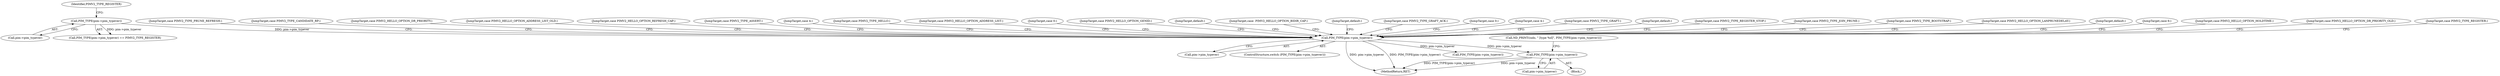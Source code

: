 digraph "0_tcpdump_6fca58f5f9c96749a575f52e20598ad43f5bdf30@pointer" {
"1001536" [label="(Call,PIM_TYPE(pim->pim_typever))"];
"1000257" [label="(Call,PIM_TYPE(pim->pim_typever))"];
"1000201" [label="(Call,PIM_TYPE(pim->pim_typever))"];
"1001446" [label="(JumpTarget,case PIMV2_TYPE_PRUNE_REFRESH:)"];
"1000258" [label="(Call,pim->pim_typever)"];
"1001317" [label="(JumpTarget,case PIMV2_TYPE_CANDIDATE_RP:)"];
"1000375" [label="(JumpTarget,case PIMV2_HELLO_OPTION_DR_PRIORITY:)"];
"1000458" [label="(JumpTarget,case PIMV2_HELLO_OPTION_ADDRESS_LIST_OLD:)"];
"1000412" [label="(JumpTarget,case PIMV2_HELLO_OPTION_REFRESH_CAP:)"];
"1001208" [label="(JumpTarget,case PIMV2_TYPE_ASSERT:)"];
"1000385" [label="(JumpTarget,case 4:)"];
"1001536" [label="(Call,PIM_TYPE(pim->pim_typever))"];
"1000262" [label="(JumpTarget,case PIMV2_TYPE_HELLO:)"];
"1000459" [label="(JumpTarget,case PIMV2_HELLO_OPTION_ADDRESS_LIST:)"];
"1000205" [label="(Identifier,PIMV2_TYPE_REGISTER)"];
"1000200" [label="(Call,PIM_TYPE(pim->pim_typever) == PIMV2_TYPE_REGISTER)"];
"1000379" [label="(JumpTarget,case 0:)"];
"1000403" [label="(JumpTarget,case PIMV2_HELLO_OPTION_GENID:)"];
"1000599" [label="(JumpTarget,default:)"];
"1000456" [label="(JumpTarget,case  PIMV2_HELLO_OPTION_BIDIR_CAP:)"];
"1000257" [label="(Call,PIM_TYPE(pim->pim_typever))"];
"1000503" [label="(JumpTarget,default:)"];
"1000681" [label="(JumpTarget,case PIMV2_TYPE_GRAFT_ACK:)"];
"1000567" [label="(JumpTarget,case 0:)"];
"1000202" [label="(Call,pim->pim_typever)"];
"1000587" [label="(JumpTarget,case 4:)"];
"1000680" [label="(JumpTarget,case PIMV2_TYPE_GRAFT:)"];
"1001534" [label="(Block,)"];
"1001530" [label="(JumpTarget,default:)"];
"1000609" [label="(JumpTarget,case PIMV2_TYPE_REGISTER_STOP:)"];
"1001531" [label="(Call,ND_PRINT((ndo, \" [type %d]\", PIM_TYPE(pim->pim_typever))))"];
"1000679" [label="(JumpTarget,case PIMV2_TYPE_JOIN_PRUNE:)"];
"1000256" [label="(ControlStructure,switch (PIM_TYPE(pim->pim_typever)))"];
"1000956" [label="(JumpTarget,case PIMV2_TYPE_BOOTSTRAP:)"];
"1000325" [label="(JumpTarget,case PIMV2_HELLO_OPTION_LANPRUNEDELAY:)"];
"1000394" [label="(JumpTarget,default:)"];
"1000593" [label="(JumpTarget,case 6:)"];
"1001547" [label="(MethodReturn,RET)"];
"1000319" [label="(JumpTarget,case PIMV2_HELLO_OPTION_HOLDTIME:)"];
"1000201" [label="(Call,PIM_TYPE(pim->pim_typever))"];
"1000697" [label="(Call,PIM_TYPE(pim->pim_typever))"];
"1000374" [label="(JumpTarget,case PIMV2_HELLO_OPTION_DR_PRIORITY_OLD:)"];
"1001537" [label="(Call,pim->pim_typever)"];
"1000531" [label="(JumpTarget,case PIMV2_TYPE_REGISTER:)"];
"1001536" -> "1001534"  [label="AST: "];
"1001536" -> "1001537"  [label="CFG: "];
"1001537" -> "1001536"  [label="AST: "];
"1001531" -> "1001536"  [label="CFG: "];
"1001536" -> "1001547"  [label="DDG: pim->pim_typever"];
"1001536" -> "1001547"  [label="DDG: PIM_TYPE(pim->pim_typever)"];
"1000257" -> "1001536"  [label="DDG: pim->pim_typever"];
"1000257" -> "1000256"  [label="AST: "];
"1000257" -> "1000258"  [label="CFG: "];
"1000258" -> "1000257"  [label="AST: "];
"1000262" -> "1000257"  [label="CFG: "];
"1000319" -> "1000257"  [label="CFG: "];
"1000325" -> "1000257"  [label="CFG: "];
"1000374" -> "1000257"  [label="CFG: "];
"1000375" -> "1000257"  [label="CFG: "];
"1000379" -> "1000257"  [label="CFG: "];
"1000385" -> "1000257"  [label="CFG: "];
"1000394" -> "1000257"  [label="CFG: "];
"1000403" -> "1000257"  [label="CFG: "];
"1000412" -> "1000257"  [label="CFG: "];
"1000456" -> "1000257"  [label="CFG: "];
"1000458" -> "1000257"  [label="CFG: "];
"1000459" -> "1000257"  [label="CFG: "];
"1000503" -> "1000257"  [label="CFG: "];
"1000531" -> "1000257"  [label="CFG: "];
"1000567" -> "1000257"  [label="CFG: "];
"1000587" -> "1000257"  [label="CFG: "];
"1000593" -> "1000257"  [label="CFG: "];
"1000599" -> "1000257"  [label="CFG: "];
"1000609" -> "1000257"  [label="CFG: "];
"1000679" -> "1000257"  [label="CFG: "];
"1000680" -> "1000257"  [label="CFG: "];
"1000681" -> "1000257"  [label="CFG: "];
"1000956" -> "1000257"  [label="CFG: "];
"1001208" -> "1000257"  [label="CFG: "];
"1001317" -> "1000257"  [label="CFG: "];
"1001446" -> "1000257"  [label="CFG: "];
"1001530" -> "1000257"  [label="CFG: "];
"1000257" -> "1001547"  [label="DDG: pim->pim_typever"];
"1000257" -> "1001547"  [label="DDG: PIM_TYPE(pim->pim_typever)"];
"1000201" -> "1000257"  [label="DDG: pim->pim_typever"];
"1000257" -> "1000697"  [label="DDG: pim->pim_typever"];
"1000201" -> "1000200"  [label="AST: "];
"1000201" -> "1000202"  [label="CFG: "];
"1000202" -> "1000201"  [label="AST: "];
"1000205" -> "1000201"  [label="CFG: "];
"1000201" -> "1000200"  [label="DDG: pim->pim_typever"];
}
